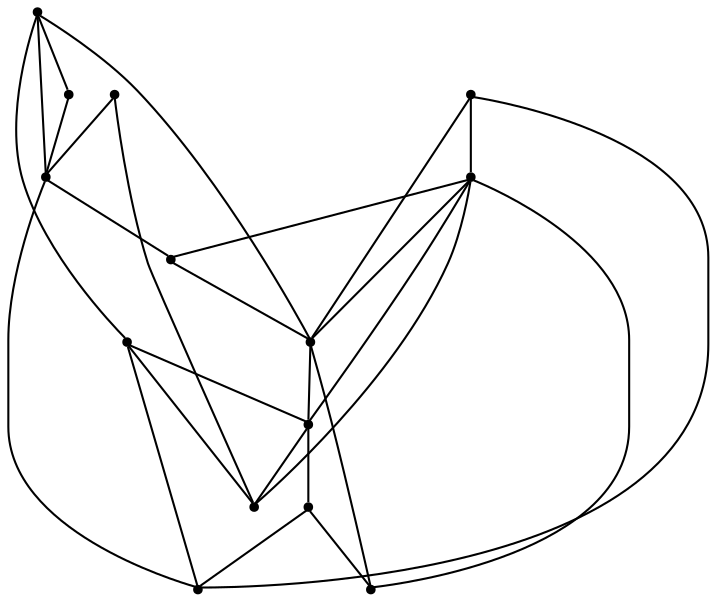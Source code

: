 graph {
  node [shape=point,comment="{\"directed\":false,\"doi\":\"10.1007/11618058_4\",\"figure\":\"1 (3)\"}"]

  v0 [pos="1582.3599836482558,509.8216147649857"]
  v1 [pos="1392.5350608648255,547.7788698105587"]
  v2 [pos="1202.7122365552325,244.11844526018433"]
  v3 [pos="1506.429187863372,395.9476243881953"]
  v4 [pos="1430.5004905523256,509.8216147649857"]
  v5 [pos="1392.5350608648255,433.90589668637244"]
  v6 [pos="1430.5004905523256,661.6518429347449"]
  v7 [pos="1392.5350608648255,509.8216147649857"]
  v8 [pos="1240.676617005814,623.6934434799923"]
  v9 [pos="1316.606363553779,357.9913865952266"]
  v10 [pos="1316.6063635537791,395.9476243881953"]
  v11 [pos="1240.676617005814,357.9913865952266"]
  v12 [pos="1202.7122365552325,509.8216147649857"]
  v13 [pos="1164.7468704578487,509.8216147649857"]

  v0 -- v11 [id="-1",pos="1582.3599836482558,509.8216147649857 1582.3610646802326,282.07579567318885 1582.3610646802326,282.07579567318885 1582.3610646802326,282.07579567318885 1278.6419513081396,282.07579567318885 1278.6419513081396,282.07579567318885 1278.6419513081396,282.07579567318885 1240.676617005814,357.9913865952266 1240.676617005814,357.9913865952266 1240.676617005814,357.9913865952266"]
  v0 -- v1 [id="-2",pos="1582.3599836482558,509.8216147649857 1582.3610646802326,547.7798870631628 1582.3610646802326,547.7798870631628 1582.3610646802326,547.7798870631628 1392.5350608648255,547.7788698105587 1392.5350608648255,547.7788698105587 1392.5350608648255,547.7788698105587"]
  v12 -- v13 [id="-3",pos="1202.7122365552325,509.8216147649857 1164.7468704578487,509.8216147649857 1164.7468704578487,509.8216147649857 1164.7468704578487,509.8216147649857"]
  v12 -- v8 [id="-4",pos="1202.7122365552325,509.8216147649857 1202.7111555232557,585.73815936134 1202.7111555232557,585.73815936134 1202.7111555232557,585.73815936134 1240.676617005814,623.6934434799923 1240.676617005814,623.6934434799923 1240.676617005814,623.6934434799923"]
  v12 -- v11 [id="-5",pos="1202.7122365552325,509.8216147649857 1202.7111555232557,471.86334246680866 1202.7111555232557,471.86334246680866 1202.7111555232557,471.86334246680866 1240.676617005814,357.9913865952266 1240.676617005814,357.9913865952266 1240.676617005814,357.9913865952266"]
  v2 -- v11 [id="-6",pos="1202.7122365552325,244.11844526018433 1202.7111555232557,282.07579567318885 1202.7111555232557,282.07579567318885 1202.7111555232557,282.07579567318885 1240.676617005814,357.9913865952266 1240.676617005814,357.9913865952266 1240.676617005814,357.9913865952266"]
  v8 -- v2 [id="-7",pos="1240.676617005814,623.6934434799923 1126.7845566860465,585.73815936134 1126.7845566860465,585.73815936134 1126.7845566860465,585.73815936134 1126.7845566860465,244.11739621843628 1126.7845566860465,244.11739621843628 1126.7845566860465,244.11739621843628 1202.7122365552325,244.11844526018433 1202.7122365552325,244.11844526018433 1202.7122365552325,244.11844526018433"]
  v13 -- v8 [id="-8",pos="1164.7468704578487,509.8216147649857 1164.74582122093,585.73815936134 1164.74582122093,585.73815936134 1164.74582122093,585.73815936134 1240.676617005814,623.6934434799923 1240.676617005814,623.6934434799923 1240.676617005814,623.6934434799923"]
  v11 -- v9 [id="-9",pos="1240.676617005814,357.9913865952266 1316.606363553779,357.9913865952266 1316.606363553779,357.9913865952266 1316.606363553779,357.9913865952266"]
  v11 -- v5 [id="-10",pos="1240.676617005814,357.9913865952266 1278.6419513081396,471.86334246680866 1278.6419513081396,471.86334246680866 1278.6419513081396,471.86334246680866 1354.5727470930233,471.86334246680866 1354.5727470930233,471.86334246680866 1354.5727470930233,471.86334246680866 1392.5350608648255,433.90589668637244 1392.5350608648255,433.90589668637244 1392.5350608648255,433.90589668637244"]
  v11 -- v3 [id="-11",pos="1240.676617005814,357.9913865952266 1278.6419513081396,320.03406797136597 1278.6419513081396,320.03406797136597 1278.6419513081396,320.03406797136597 1468.4648074127906,320.03406797136597 1468.4648074127906,320.03406797136597 1468.4648074127906,320.03406797136597 1506.429187863372,395.9476243881953 1506.429187863372,395.9476243881953 1506.429187863372,395.9476243881953"]
  v9 -- v3 [id="-12",pos="1316.606363553779,357.9913865952266 1468.4648074127906,357.992340269543 1468.4648074127906,357.992340269543 1468.4648074127906,357.992340269543 1506.429187863372,395.9476243881953 1506.429187863372,395.9476243881953 1506.429187863372,395.9476243881953"]
  v5 -- v10 [id="-13",pos="1392.5350608648255,433.90589668637244 1354.5727470930233,395.94654355730347 1354.5727470930233,395.94654355730347 1354.5727470930233,395.94654355730347 1316.6063635537791,395.9476243881953 1316.6063635537791,395.9476243881953 1316.6063635537791,395.9476243881953"]
  v10 -- v9 [id="-14",pos="1316.6063635537791,395.9476243881953 1316.606363553779,357.9913865952266 1316.606363553779,357.9913865952266 1316.606363553779,357.9913865952266"]
  v8 -- v1 [id="-15",pos="1240.676617005814,623.6934434799923 1392.534011627907,585.73815936134 1392.534011627907,585.73815936134 1392.534011627907,585.73815936134 1392.5350608648255,547.7788698105587 1392.5350608648255,547.7788698105587 1392.5350608648255,547.7788698105587"]
  v7 -- v1 [id="-16",pos="1392.5350608648255,509.8216147649857 1392.5350608648255,547.7788698105587 1392.5350608648255,547.7788698105587 1392.5350608648255,547.7788698105587"]
  v7 -- v5 [id="-17",pos="1392.5350608648255,509.8216147649857 1392.5350608648255,433.90589668637244 1392.5350608648255,433.90589668637244 1392.5350608648255,433.90589668637244"]
  v5 -- v4 [id="-18",pos="1392.5350608648255,433.90589668637244 1430.499473110465,471.86334246680866 1430.499473110465,471.86334246680866 1430.499473110465,471.86334246680866 1430.5004905523256,509.8216147649857 1430.5004905523256,509.8216147649857 1430.5004905523256,509.8216147649857"]
  v7 -- v4 [id="-19",pos="1392.5350608648255,509.8216147649857 1430.5004905523256,509.8216147649857 1430.5004905523256,509.8216147649857 1430.5004905523256,509.8216147649857"]
  v6 -- v4 [id="-20",pos="1430.5004905523256,661.6518429347449 1430.5004905523256,509.8216147649857 1430.5004905523256,509.8216147649857 1430.5004905523256,509.8216147649857"]
  v6 -- v8 [id="-21",pos="1430.5004905523256,661.6518429347449 1392.534011627907,661.6508892604285 1392.534011627907,661.6508892604285 1392.534011627907,661.6508892604285 1240.676617005814,623.6934434799923 1240.676617005814,623.6934434799923 1240.676617005814,623.6934434799923"]
  v5 -- v3 [id="-22",pos="1392.5350608648255,433.90589668637244 1430.499473110465,395.94654355730347 1430.499473110465,395.94654355730347 1430.499473110465,395.94654355730347 1506.429187863372,395.9476243881953 1506.429187863372,395.9476243881953 1506.429187863372,395.9476243881953"]
  v3 -- v4 [id="-23",pos="1506.429187863372,395.9476243881953 1468.4648074127906,509.8216147649857 1468.4648074127906,509.8216147649857 1468.4648074127906,509.8216147649857 1430.5004905523256,509.8216147649857 1430.5004905523256,509.8216147649857 1430.5004905523256,509.8216147649857"]
  v10 -- v1 [id="-24",pos="1316.6063635537791,395.9476243881953 1316.6074127906977,547.7798870631628 1316.6074127906977,547.7798870631628 1316.6074127906977,547.7798870631628 1392.5350608648255,547.7788698105587 1392.5350608648255,547.7788698105587 1392.5350608648255,547.7788698105587"]
  v3 -- v2 [id="-25",pos="1506.429187863372,395.9476243881953 1544.3956031976743,320.03406797136597 1544.3956031976743,320.03406797136597 1544.3956031976743,320.03406797136597 1544.3956031976743,244.11739621843628 1544.3956031976743,244.11739621843628 1544.3956031976743,244.11739621843628 1202.7122365552325,244.11844526018433 1202.7122365552325,244.11844526018433 1202.7122365552325,244.11844526018433"]
  v0 -- v3 [id="-26",pos="1582.3599836482558,509.8216147649857 1544.3956031976743,509.8216147649857 1544.3956031976743,509.8216147649857 1544.3956031976743,509.8216147649857 1506.429187863372,395.9476243881953 1506.429187863372,395.9476243881953 1506.429187863372,395.9476243881953"]
  v12 -- v7 [id="-27",pos="1202.7122365552325,509.8216147649857 1392.5350608648255,509.8216147649857 1392.5350608648255,509.8216147649857 1392.5350608648255,509.8216147649857"]
}